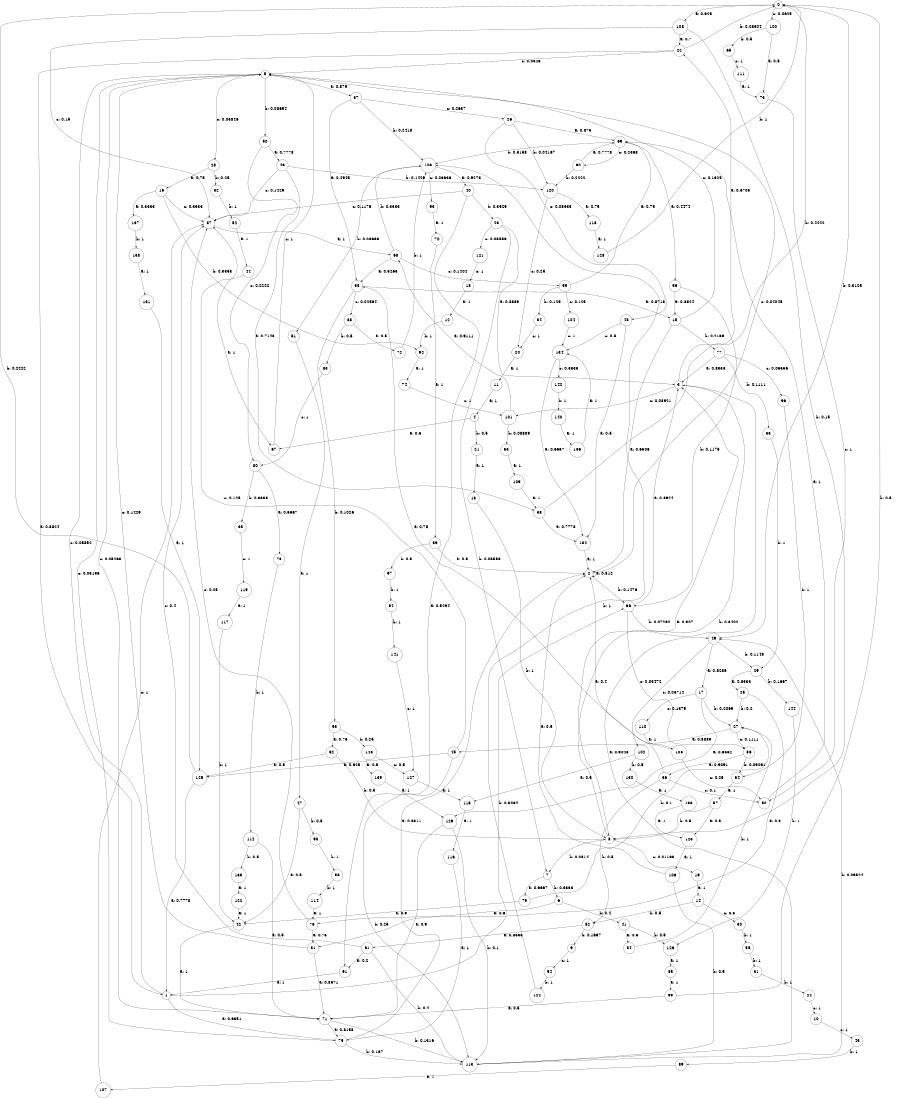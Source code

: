 digraph "d7-300nw-t0-cen-SML" {
size = "6,8.5";
ratio = "fill";
node [shape = circle];
node [fontsize = 24];
edge [fontsize = 24];
0 -> 108 [label = "a: 0.625    "];
0 -> 49 [label = "b: 0.3125   "];
0 -> 100 [label = "c: 0.0625   "];
1 -> 75 [label = "a: 0.6351   "];
1 -> 66 [label = "b: 0.3064   "];
1 -> 5 [label = "c: 0.05852  "];
2 -> 2 [label = "a: 0.812    "];
2 -> 66 [label = "b: 0.1476   "];
2 -> 5 [label = "c: 0.04045  "];
3 -> 22 [label = "a: 0.5705   "];
3 -> 8 [label = "b: 0.3402   "];
3 -> 101 [label = "c: 0.08921  "];
4 -> 67 [label = "a: 0.5      "];
4 -> 21 [label = "b: 0.5      "];
5 -> 37 [label = "a: 0.875    "];
5 -> 50 [label = "b: 0.08654  "];
5 -> 28 [label = "c: 0.03846  "];
6 -> 76 [label = "a: 0.6      "];
6 -> 41 [label = "b: 0.4      "];
7 -> 79 [label = "a: 0.6667   "];
7 -> 6 [label = "b: 0.3333   "];
8 -> 3 [label = "a: 0.907    "];
8 -> 7 [label = "b: 0.0814   "];
8 -> 19 [label = "c: 0.01163  "];
9 -> 54 [label = "c: 1        "];
10 -> 43 [label = "c: 1        "];
11 -> 4 [label = "a: 1        "];
12 -> 92 [label = "b: 1        "];
13 -> 8 [label = "b: 1        "];
14 -> 82 [label = "b: 0.5      "];
14 -> 30 [label = "c: 0.5      "];
15 -> 2 [label = "a: 0.6506   "];
15 -> 77 [label = "b: 0.2169   "];
15 -> 5 [label = "c: 0.1325   "];
16 -> 137 [label = "a: 0.3333   "];
16 -> 92 [label = "b: 0.3333   "];
16 -> 87 [label = "c: 0.3333   "];
17 -> 129 [label = "a: 0.6552   "];
17 -> 27 [label = "b: 0.2069   "];
17 -> 110 [label = "c: 0.1379   "];
18 -> 12 [label = "a: 1        "];
19 -> 14 [label = "a: 1        "];
20 -> 11 [label = "a: 1        "];
21 -> 13 [label = "a: 1        "];
22 -> 1 [label = "a: 0.8824   "];
22 -> 0 [label = "b: 0.08304  "];
22 -> 5 [label = "c: 0.0346   "];
23 -> 3 [label = "a: 0.8889   "];
23 -> 7 [label = "b: 0.05556  "];
23 -> 121 [label = "c: 0.05556  "];
24 -> 10 [label = "c: 1        "];
25 -> 81 [label = "a: 0.8      "];
25 -> 27 [label = "b: 0.2      "];
26 -> 69 [label = "a: 0.875    "];
26 -> 120 [label = "b: 0.04167  "];
26 -> 48 [label = "c: 0.08333  "];
27 -> 45 [label = "a: 0.8889   "];
27 -> 86 [label = "c: 0.1111   "];
28 -> 16 [label = "a: 0.75     "];
28 -> 32 [label = "b: 0.25     "];
29 -> 25 [label = "a: 0.8333   "];
29 -> 144 [label = "b: 0.1667   "];
30 -> 55 [label = "b: 1        "];
31 -> 24 [label = "b: 1        "];
32 -> 52 [label = "b: 1        "];
33 -> 29 [label = "b: 1        "];
34 -> 20 [label = "c: 1        "];
35 -> 119 [label = "c: 1        "];
36 -> 2 [label = "a: 0.4      "];
36 -> 82 [label = "b: 0.5      "];
36 -> 90 [label = "c: 0.1      "];
37 -> 38 [label = "a: 0.4945   "];
37 -> 103 [label = "b: 0.2418   "];
37 -> 26 [label = "c: 0.2637   "];
38 -> 15 [label = "a: 0.8718   "];
38 -> 53 [label = "b: 0.1026   "];
38 -> 88 [label = "c: 0.02564  "];
39 -> 2 [label = "a: 0.5      "];
39 -> 97 [label = "b: 0.5      "];
40 -> 91 [label = "a: 0.5294   "];
40 -> 23 [label = "b: 0.3529   "];
40 -> 87 [label = "c: 0.1176   "];
41 -> 84 [label = "a: 0.5      "];
41 -> 126 [label = "b: 0.5      "];
42 -> 71 [label = "a: 1        "];
43 -> 89 [label = "b: 1        "];
44 -> 67 [label = "a: 1        "];
45 -> 125 [label = "a: 0.625    "];
45 -> 113 [label = "b: 0.25     "];
45 -> 87 [label = "c: 0.125    "];
46 -> 58 [label = "a: 0.7143   "];
46 -> 120 [label = "b: 0.1429   "];
46 -> 87 [label = "c: 0.1429   "];
47 -> 42 [label = "a: 0.5      "];
47 -> 98 [label = "b: 0.5      "];
48 -> 132 [label = "a: 0.5      "];
48 -> 134 [label = "c: 0.5      "];
49 -> 17 [label = "a: 0.8286   "];
49 -> 29 [label = "b: 0.1143   "];
49 -> 102 [label = "c: 0.05714  "];
50 -> 46 [label = "a: 0.7778   "];
50 -> 80 [label = "c: 0.2222   "];
51 -> 47 [label = "a: 1        "];
52 -> 44 [label = "a: 1        "];
53 -> 62 [label = "a: 0.75     "];
53 -> 143 [label = "b: 0.25     "];
54 -> 124 [label = "b: 1        "];
55 -> 31 [label = "b: 1        "];
56 -> 15 [label = "a: 0.8824   "];
56 -> 66 [label = "b: 0.1176   "];
57 -> 123 [label = "a: 0.5      "];
57 -> 8 [label = "b: 0.5      "];
58 -> 132 [label = "a: 0.7778   "];
58 -> 0 [label = "b: 0.2222   "];
59 -> 69 [label = "a: 0.75     "];
59 -> 34 [label = "b: 0.125    "];
59 -> 104 [label = "c: 0.125    "];
60 -> 69 [label = "a: 0.7778   "];
60 -> 120 [label = "b: 0.2222   "];
61 -> 91 [label = "a: 0.2      "];
61 -> 113 [label = "b: 0.4      "];
61 -> 87 [label = "c: 0.4      "];
62 -> 125 [label = "a: 0.5      "];
62 -> 8 [label = "b: 0.5      "];
63 -> 109 [label = "a: 1        "];
64 -> 57 [label = "a: 1        "];
65 -> 111 [label = "c: 1        "];
66 -> 3 [label = "a: 0.8924   "];
66 -> 49 [label = "b: 0.07292  "];
66 -> 86 [label = "c: 0.03472  "];
67 -> 5 [label = "c: 1        "];
68 -> 38 [label = "a: 0.5263   "];
68 -> 103 [label = "b: 0.3333   "];
68 -> 59 [label = "c: 0.1404   "];
69 -> 56 [label = "a: 0.4474   "];
69 -> 103 [label = "b: 0.3158   "];
69 -> 60 [label = "c: 0.2368   "];
70 -> 39 [label = "a: 1        "];
71 -> 75 [label = "a: 0.8158   "];
71 -> 113 [label = "b: 0.1316   "];
71 -> 5 [label = "c: 0.05263  "];
72 -> 103 [label = "b: 1        "];
73 -> 90 [label = "c: 1        "];
74 -> 101 [label = "c: 1        "];
75 -> 2 [label = "a: 0.8311   "];
75 -> 113 [label = "b: 0.137    "];
75 -> 5 [label = "c: 0.03196  "];
76 -> 81 [label = "a: 0.75     "];
76 -> 87 [label = "c: 0.25     "];
77 -> 3 [label = "a: 0.8333   "];
77 -> 33 [label = "b: 0.1111   "];
77 -> 96 [label = "c: 0.05556  "];
78 -> 112 [label = "b: 1        "];
79 -> 42 [label = "a: 0.9      "];
79 -> 27 [label = "b: 0.1      "];
80 -> 78 [label = "a: 0.6667   "];
80 -> 35 [label = "b: 0.3333   "];
81 -> 71 [label = "a: 0.8571   "];
81 -> 5 [label = "c: 0.1429   "];
82 -> 61 [label = "a: 0.8333   "];
82 -> 9 [label = "b: 0.1667   "];
83 -> 80 [label = "c: 1        "];
84 -> 27 [label = "b: 1        "];
85 -> 99 [label = "a: 1        "];
86 -> 36 [label = "a: 0.9091   "];
86 -> 64 [label = "b: 0.09091  "];
87 -> 68 [label = "a: 1        "];
88 -> 72 [label = "a: 0.5      "];
88 -> 83 [label = "b: 0.5      "];
89 -> 107 [label = "a: 1        "];
90 -> 69 [label = "a: 1        "];
91 -> 1 [label = "a: 1        "];
92 -> 74 [label = "a: 1        "];
93 -> 70 [label = "a: 1        "];
94 -> 141 [label = "b: 1        "];
95 -> 114 [label = "b: 1        "];
96 -> 64 [label = "b: 1        "];
97 -> 94 [label = "b: 1        "];
98 -> 95 [label = "b: 1        "];
99 -> 71 [label = "a: 0.5      "];
99 -> 0 [label = "b: 0.5      "];
100 -> 73 [label = "a: 0.5      "];
100 -> 65 [label = "b: 0.5      "];
101 -> 68 [label = "a: 0.9111   "];
101 -> 63 [label = "b: 0.08889  "];
102 -> 115 [label = "a: 0.5      "];
102 -> 130 [label = "b: 0.5      "];
103 -> 40 [label = "a: 0.9273   "];
103 -> 51 [label = "b: 0.03636  "];
103 -> 93 [label = "c: 0.03636  "];
104 -> 134 [label = "c: 1        "];
105 -> 38 [label = "a: 0.75     "];
105 -> 90 [label = "c: 0.25     "];
106 -> 2 [label = "a: 0.5      "];
106 -> 113 [label = "b: 0.5      "];
107 -> 87 [label = "c: 1        "];
108 -> 22 [label = "a: 0.7      "];
108 -> 8 [label = "b: 0.15     "];
108 -> 87 [label = "c: 0.15     "];
109 -> 58 [label = "a: 1        "];
110 -> 105 [label = "a: 1        "];
111 -> 73 [label = "a: 1        "];
112 -> 71 [label = "a: 0.5      "];
112 -> 135 [label = "b: 0.5      "];
113 -> 3 [label = "a: 0.9048   "];
113 -> 49 [label = "b: 0.09524  "];
114 -> 76 [label = "a: 1        "];
115 -> 116 [label = "a: 1        "];
116 -> 75 [label = "a: 1        "];
117 -> 42 [label = "b: 1        "];
118 -> 128 [label = "a: 1        "];
119 -> 117 [label = "a: 1        "];
120 -> 118 [label = "a: 0.75     "];
120 -> 20 [label = "c: 0.25     "];
121 -> 18 [label = "c: 1        "];
122 -> 42 [label = "a: 1        "];
123 -> 106 [label = "a: 1        "];
124 -> 103 [label = "b: 1        "];
125 -> 1 [label = "a: 0.7778   "];
125 -> 0 [label = "b: 0.2222   "];
126 -> 85 [label = "a: 1        "];
127 -> 115 [label = "a: 1        "];
128 -> 0 [label = "b: 1        "];
129 -> 71 [label = "a: 0.9      "];
129 -> 113 [label = "b: 0.1      "];
130 -> 133 [label = "a: 1        "];
131 -> 125 [label = "a: 1        "];
132 -> 2 [label = "a: 1        "];
133 -> 123 [label = "a: 1        "];
134 -> 132 [label = "a: 0.6667   "];
134 -> 142 [label = "c: 0.3333   "];
135 -> 122 [label = "a: 1        "];
136 -> 134 [label = "a: 1        "];
137 -> 138 [label = "b: 1        "];
138 -> 131 [label = "a: 1        "];
139 -> 129 [label = "a: 1        "];
140 -> 136 [label = "a: 1        "];
141 -> 127 [label = "c: 1        "];
142 -> 140 [label = "b: 1        "];
143 -> 139 [label = "a: 0.5      "];
143 -> 127 [label = "c: 0.5      "];
144 -> 126 [label = "b: 1        "];
}